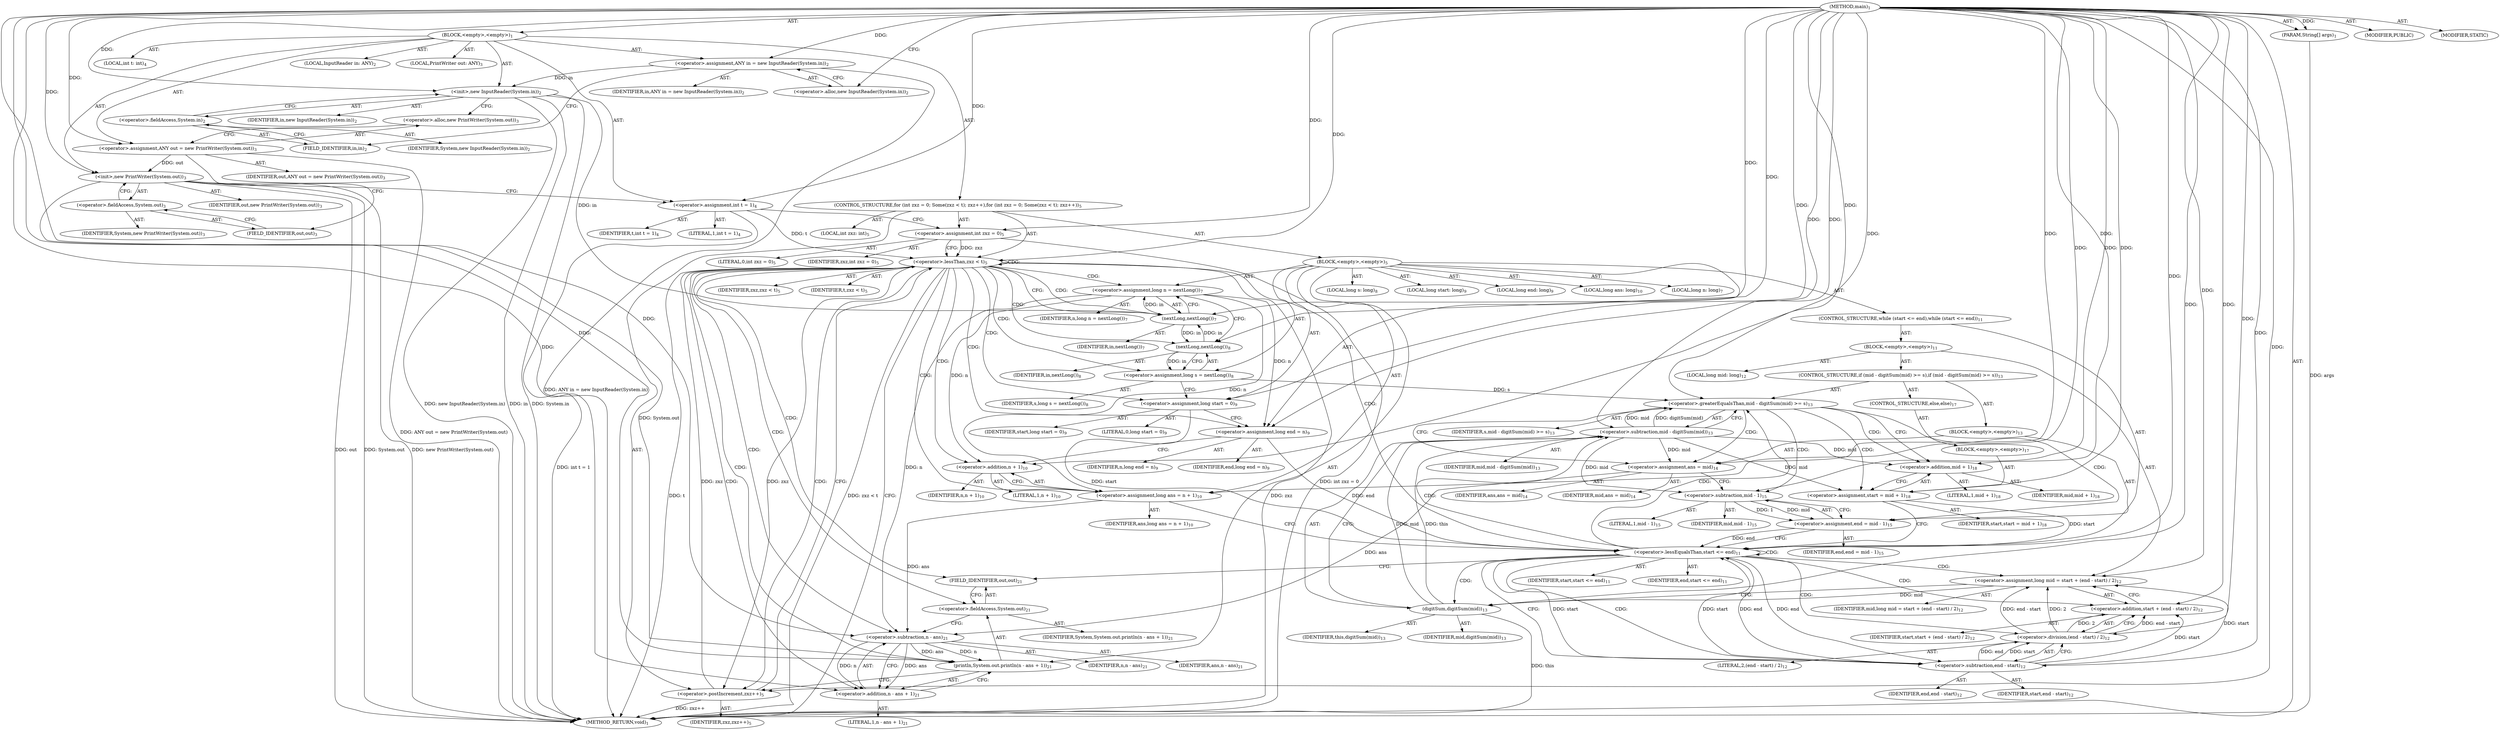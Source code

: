 digraph "main" {  
"21" [label = <(METHOD,main)<SUB>1</SUB>> ]
"22" [label = <(PARAM,String[] args)<SUB>1</SUB>> ]
"23" [label = <(BLOCK,&lt;empty&gt;,&lt;empty&gt;)<SUB>1</SUB>> ]
"4" [label = <(LOCAL,InputReader in: ANY)<SUB>2</SUB>> ]
"24" [label = <(&lt;operator&gt;.assignment,ANY in = new InputReader(System.in))<SUB>2</SUB>> ]
"25" [label = <(IDENTIFIER,in,ANY in = new InputReader(System.in))<SUB>2</SUB>> ]
"26" [label = <(&lt;operator&gt;.alloc,new InputReader(System.in))<SUB>2</SUB>> ]
"27" [label = <(&lt;init&gt;,new InputReader(System.in))<SUB>2</SUB>> ]
"3" [label = <(IDENTIFIER,in,new InputReader(System.in))<SUB>2</SUB>> ]
"28" [label = <(&lt;operator&gt;.fieldAccess,System.in)<SUB>2</SUB>> ]
"29" [label = <(IDENTIFIER,System,new InputReader(System.in))<SUB>2</SUB>> ]
"30" [label = <(FIELD_IDENTIFIER,in,in)<SUB>2</SUB>> ]
"6" [label = <(LOCAL,PrintWriter out: ANY)<SUB>3</SUB>> ]
"31" [label = <(&lt;operator&gt;.assignment,ANY out = new PrintWriter(System.out))<SUB>3</SUB>> ]
"32" [label = <(IDENTIFIER,out,ANY out = new PrintWriter(System.out))<SUB>3</SUB>> ]
"33" [label = <(&lt;operator&gt;.alloc,new PrintWriter(System.out))<SUB>3</SUB>> ]
"34" [label = <(&lt;init&gt;,new PrintWriter(System.out))<SUB>3</SUB>> ]
"5" [label = <(IDENTIFIER,out,new PrintWriter(System.out))<SUB>3</SUB>> ]
"35" [label = <(&lt;operator&gt;.fieldAccess,System.out)<SUB>3</SUB>> ]
"36" [label = <(IDENTIFIER,System,new PrintWriter(System.out))<SUB>3</SUB>> ]
"37" [label = <(FIELD_IDENTIFIER,out,out)<SUB>3</SUB>> ]
"38" [label = <(LOCAL,int t: int)<SUB>4</SUB>> ]
"39" [label = <(&lt;operator&gt;.assignment,int t = 1)<SUB>4</SUB>> ]
"40" [label = <(IDENTIFIER,t,int t = 1)<SUB>4</SUB>> ]
"41" [label = <(LITERAL,1,int t = 1)<SUB>4</SUB>> ]
"42" [label = <(CONTROL_STRUCTURE,for (int zxz = 0; Some(zxz &lt; t); zxz++),for (int zxz = 0; Some(zxz &lt; t); zxz++))<SUB>5</SUB>> ]
"43" [label = <(LOCAL,int zxz: int)<SUB>5</SUB>> ]
"44" [label = <(&lt;operator&gt;.assignment,int zxz = 0)<SUB>5</SUB>> ]
"45" [label = <(IDENTIFIER,zxz,int zxz = 0)<SUB>5</SUB>> ]
"46" [label = <(LITERAL,0,int zxz = 0)<SUB>5</SUB>> ]
"47" [label = <(&lt;operator&gt;.lessThan,zxz &lt; t)<SUB>5</SUB>> ]
"48" [label = <(IDENTIFIER,zxz,zxz &lt; t)<SUB>5</SUB>> ]
"49" [label = <(IDENTIFIER,t,zxz &lt; t)<SUB>5</SUB>> ]
"50" [label = <(&lt;operator&gt;.postIncrement,zxz++)<SUB>5</SUB>> ]
"51" [label = <(IDENTIFIER,zxz,zxz++)<SUB>5</SUB>> ]
"52" [label = <(BLOCK,&lt;empty&gt;,&lt;empty&gt;)<SUB>5</SUB>> ]
"53" [label = <(LOCAL,long n: long)<SUB>7</SUB>> ]
"54" [label = <(&lt;operator&gt;.assignment,long n = nextLong())<SUB>7</SUB>> ]
"55" [label = <(IDENTIFIER,n,long n = nextLong())<SUB>7</SUB>> ]
"56" [label = <(nextLong,nextLong())<SUB>7</SUB>> ]
"57" [label = <(IDENTIFIER,in,nextLong())<SUB>7</SUB>> ]
"58" [label = <(LOCAL,long s: long)<SUB>8</SUB>> ]
"59" [label = <(&lt;operator&gt;.assignment,long s = nextLong())<SUB>8</SUB>> ]
"60" [label = <(IDENTIFIER,s,long s = nextLong())<SUB>8</SUB>> ]
"61" [label = <(nextLong,nextLong())<SUB>8</SUB>> ]
"62" [label = <(IDENTIFIER,in,nextLong())<SUB>8</SUB>> ]
"63" [label = <(LOCAL,long start: long)<SUB>9</SUB>> ]
"64" [label = <(LOCAL,long end: long)<SUB>9</SUB>> ]
"65" [label = <(&lt;operator&gt;.assignment,long start = 0)<SUB>9</SUB>> ]
"66" [label = <(IDENTIFIER,start,long start = 0)<SUB>9</SUB>> ]
"67" [label = <(LITERAL,0,long start = 0)<SUB>9</SUB>> ]
"68" [label = <(&lt;operator&gt;.assignment,long end = n)<SUB>9</SUB>> ]
"69" [label = <(IDENTIFIER,end,long end = n)<SUB>9</SUB>> ]
"70" [label = <(IDENTIFIER,n,long end = n)<SUB>9</SUB>> ]
"71" [label = <(LOCAL,long ans: long)<SUB>10</SUB>> ]
"72" [label = <(&lt;operator&gt;.assignment,long ans = n + 1)<SUB>10</SUB>> ]
"73" [label = <(IDENTIFIER,ans,long ans = n + 1)<SUB>10</SUB>> ]
"74" [label = <(&lt;operator&gt;.addition,n + 1)<SUB>10</SUB>> ]
"75" [label = <(IDENTIFIER,n,n + 1)<SUB>10</SUB>> ]
"76" [label = <(LITERAL,1,n + 1)<SUB>10</SUB>> ]
"77" [label = <(CONTROL_STRUCTURE,while (start &lt;= end),while (start &lt;= end))<SUB>11</SUB>> ]
"78" [label = <(&lt;operator&gt;.lessEqualsThan,start &lt;= end)<SUB>11</SUB>> ]
"79" [label = <(IDENTIFIER,start,start &lt;= end)<SUB>11</SUB>> ]
"80" [label = <(IDENTIFIER,end,start &lt;= end)<SUB>11</SUB>> ]
"81" [label = <(BLOCK,&lt;empty&gt;,&lt;empty&gt;)<SUB>11</SUB>> ]
"82" [label = <(LOCAL,long mid: long)<SUB>12</SUB>> ]
"83" [label = <(&lt;operator&gt;.assignment,long mid = start + (end - start) / 2)<SUB>12</SUB>> ]
"84" [label = <(IDENTIFIER,mid,long mid = start + (end - start) / 2)<SUB>12</SUB>> ]
"85" [label = <(&lt;operator&gt;.addition,start + (end - start) / 2)<SUB>12</SUB>> ]
"86" [label = <(IDENTIFIER,start,start + (end - start) / 2)<SUB>12</SUB>> ]
"87" [label = <(&lt;operator&gt;.division,(end - start) / 2)<SUB>12</SUB>> ]
"88" [label = <(&lt;operator&gt;.subtraction,end - start)<SUB>12</SUB>> ]
"89" [label = <(IDENTIFIER,end,end - start)<SUB>12</SUB>> ]
"90" [label = <(IDENTIFIER,start,end - start)<SUB>12</SUB>> ]
"91" [label = <(LITERAL,2,(end - start) / 2)<SUB>12</SUB>> ]
"92" [label = <(CONTROL_STRUCTURE,if (mid - digitSum(mid) &gt;= s),if (mid - digitSum(mid) &gt;= s))<SUB>13</SUB>> ]
"93" [label = <(&lt;operator&gt;.greaterEqualsThan,mid - digitSum(mid) &gt;= s)<SUB>13</SUB>> ]
"94" [label = <(&lt;operator&gt;.subtraction,mid - digitSum(mid))<SUB>13</SUB>> ]
"95" [label = <(IDENTIFIER,mid,mid - digitSum(mid))<SUB>13</SUB>> ]
"96" [label = <(digitSum,digitSum(mid))<SUB>13</SUB>> ]
"97" [label = <(IDENTIFIER,this,digitSum(mid))<SUB>13</SUB>> ]
"98" [label = <(IDENTIFIER,mid,digitSum(mid))<SUB>13</SUB>> ]
"99" [label = <(IDENTIFIER,s,mid - digitSum(mid) &gt;= s)<SUB>13</SUB>> ]
"100" [label = <(BLOCK,&lt;empty&gt;,&lt;empty&gt;)<SUB>13</SUB>> ]
"101" [label = <(&lt;operator&gt;.assignment,ans = mid)<SUB>14</SUB>> ]
"102" [label = <(IDENTIFIER,ans,ans = mid)<SUB>14</SUB>> ]
"103" [label = <(IDENTIFIER,mid,ans = mid)<SUB>14</SUB>> ]
"104" [label = <(&lt;operator&gt;.assignment,end = mid - 1)<SUB>15</SUB>> ]
"105" [label = <(IDENTIFIER,end,end = mid - 1)<SUB>15</SUB>> ]
"106" [label = <(&lt;operator&gt;.subtraction,mid - 1)<SUB>15</SUB>> ]
"107" [label = <(IDENTIFIER,mid,mid - 1)<SUB>15</SUB>> ]
"108" [label = <(LITERAL,1,mid - 1)<SUB>15</SUB>> ]
"109" [label = <(CONTROL_STRUCTURE,else,else)<SUB>17</SUB>> ]
"110" [label = <(BLOCK,&lt;empty&gt;,&lt;empty&gt;)<SUB>17</SUB>> ]
"111" [label = <(&lt;operator&gt;.assignment,start = mid + 1)<SUB>18</SUB>> ]
"112" [label = <(IDENTIFIER,start,start = mid + 1)<SUB>18</SUB>> ]
"113" [label = <(&lt;operator&gt;.addition,mid + 1)<SUB>18</SUB>> ]
"114" [label = <(IDENTIFIER,mid,mid + 1)<SUB>18</SUB>> ]
"115" [label = <(LITERAL,1,mid + 1)<SUB>18</SUB>> ]
"116" [label = <(println,System.out.println(n - ans + 1))<SUB>21</SUB>> ]
"117" [label = <(&lt;operator&gt;.fieldAccess,System.out)<SUB>21</SUB>> ]
"118" [label = <(IDENTIFIER,System,System.out.println(n - ans + 1))<SUB>21</SUB>> ]
"119" [label = <(FIELD_IDENTIFIER,out,out)<SUB>21</SUB>> ]
"120" [label = <(&lt;operator&gt;.addition,n - ans + 1)<SUB>21</SUB>> ]
"121" [label = <(&lt;operator&gt;.subtraction,n - ans)<SUB>21</SUB>> ]
"122" [label = <(IDENTIFIER,n,n - ans)<SUB>21</SUB>> ]
"123" [label = <(IDENTIFIER,ans,n - ans)<SUB>21</SUB>> ]
"124" [label = <(LITERAL,1,n - ans + 1)<SUB>21</SUB>> ]
"125" [label = <(MODIFIER,PUBLIC)> ]
"126" [label = <(MODIFIER,STATIC)> ]
"127" [label = <(METHOD_RETURN,void)<SUB>1</SUB>> ]
  "21" -> "22"  [ label = "AST: "] 
  "21" -> "23"  [ label = "AST: "] 
  "21" -> "125"  [ label = "AST: "] 
  "21" -> "126"  [ label = "AST: "] 
  "21" -> "127"  [ label = "AST: "] 
  "23" -> "4"  [ label = "AST: "] 
  "23" -> "24"  [ label = "AST: "] 
  "23" -> "27"  [ label = "AST: "] 
  "23" -> "6"  [ label = "AST: "] 
  "23" -> "31"  [ label = "AST: "] 
  "23" -> "34"  [ label = "AST: "] 
  "23" -> "38"  [ label = "AST: "] 
  "23" -> "39"  [ label = "AST: "] 
  "23" -> "42"  [ label = "AST: "] 
  "24" -> "25"  [ label = "AST: "] 
  "24" -> "26"  [ label = "AST: "] 
  "27" -> "3"  [ label = "AST: "] 
  "27" -> "28"  [ label = "AST: "] 
  "28" -> "29"  [ label = "AST: "] 
  "28" -> "30"  [ label = "AST: "] 
  "31" -> "32"  [ label = "AST: "] 
  "31" -> "33"  [ label = "AST: "] 
  "34" -> "5"  [ label = "AST: "] 
  "34" -> "35"  [ label = "AST: "] 
  "35" -> "36"  [ label = "AST: "] 
  "35" -> "37"  [ label = "AST: "] 
  "39" -> "40"  [ label = "AST: "] 
  "39" -> "41"  [ label = "AST: "] 
  "42" -> "43"  [ label = "AST: "] 
  "42" -> "44"  [ label = "AST: "] 
  "42" -> "47"  [ label = "AST: "] 
  "42" -> "50"  [ label = "AST: "] 
  "42" -> "52"  [ label = "AST: "] 
  "44" -> "45"  [ label = "AST: "] 
  "44" -> "46"  [ label = "AST: "] 
  "47" -> "48"  [ label = "AST: "] 
  "47" -> "49"  [ label = "AST: "] 
  "50" -> "51"  [ label = "AST: "] 
  "52" -> "53"  [ label = "AST: "] 
  "52" -> "54"  [ label = "AST: "] 
  "52" -> "58"  [ label = "AST: "] 
  "52" -> "59"  [ label = "AST: "] 
  "52" -> "63"  [ label = "AST: "] 
  "52" -> "64"  [ label = "AST: "] 
  "52" -> "65"  [ label = "AST: "] 
  "52" -> "68"  [ label = "AST: "] 
  "52" -> "71"  [ label = "AST: "] 
  "52" -> "72"  [ label = "AST: "] 
  "52" -> "77"  [ label = "AST: "] 
  "52" -> "116"  [ label = "AST: "] 
  "54" -> "55"  [ label = "AST: "] 
  "54" -> "56"  [ label = "AST: "] 
  "56" -> "57"  [ label = "AST: "] 
  "59" -> "60"  [ label = "AST: "] 
  "59" -> "61"  [ label = "AST: "] 
  "61" -> "62"  [ label = "AST: "] 
  "65" -> "66"  [ label = "AST: "] 
  "65" -> "67"  [ label = "AST: "] 
  "68" -> "69"  [ label = "AST: "] 
  "68" -> "70"  [ label = "AST: "] 
  "72" -> "73"  [ label = "AST: "] 
  "72" -> "74"  [ label = "AST: "] 
  "74" -> "75"  [ label = "AST: "] 
  "74" -> "76"  [ label = "AST: "] 
  "77" -> "78"  [ label = "AST: "] 
  "77" -> "81"  [ label = "AST: "] 
  "78" -> "79"  [ label = "AST: "] 
  "78" -> "80"  [ label = "AST: "] 
  "81" -> "82"  [ label = "AST: "] 
  "81" -> "83"  [ label = "AST: "] 
  "81" -> "92"  [ label = "AST: "] 
  "83" -> "84"  [ label = "AST: "] 
  "83" -> "85"  [ label = "AST: "] 
  "85" -> "86"  [ label = "AST: "] 
  "85" -> "87"  [ label = "AST: "] 
  "87" -> "88"  [ label = "AST: "] 
  "87" -> "91"  [ label = "AST: "] 
  "88" -> "89"  [ label = "AST: "] 
  "88" -> "90"  [ label = "AST: "] 
  "92" -> "93"  [ label = "AST: "] 
  "92" -> "100"  [ label = "AST: "] 
  "92" -> "109"  [ label = "AST: "] 
  "93" -> "94"  [ label = "AST: "] 
  "93" -> "99"  [ label = "AST: "] 
  "94" -> "95"  [ label = "AST: "] 
  "94" -> "96"  [ label = "AST: "] 
  "96" -> "97"  [ label = "AST: "] 
  "96" -> "98"  [ label = "AST: "] 
  "100" -> "101"  [ label = "AST: "] 
  "100" -> "104"  [ label = "AST: "] 
  "101" -> "102"  [ label = "AST: "] 
  "101" -> "103"  [ label = "AST: "] 
  "104" -> "105"  [ label = "AST: "] 
  "104" -> "106"  [ label = "AST: "] 
  "106" -> "107"  [ label = "AST: "] 
  "106" -> "108"  [ label = "AST: "] 
  "109" -> "110"  [ label = "AST: "] 
  "110" -> "111"  [ label = "AST: "] 
  "111" -> "112"  [ label = "AST: "] 
  "111" -> "113"  [ label = "AST: "] 
  "113" -> "114"  [ label = "AST: "] 
  "113" -> "115"  [ label = "AST: "] 
  "116" -> "117"  [ label = "AST: "] 
  "116" -> "120"  [ label = "AST: "] 
  "117" -> "118"  [ label = "AST: "] 
  "117" -> "119"  [ label = "AST: "] 
  "120" -> "121"  [ label = "AST: "] 
  "120" -> "124"  [ label = "AST: "] 
  "121" -> "122"  [ label = "AST: "] 
  "121" -> "123"  [ label = "AST: "] 
  "24" -> "30"  [ label = "CFG: "] 
  "27" -> "33"  [ label = "CFG: "] 
  "31" -> "37"  [ label = "CFG: "] 
  "34" -> "39"  [ label = "CFG: "] 
  "39" -> "44"  [ label = "CFG: "] 
  "26" -> "24"  [ label = "CFG: "] 
  "28" -> "27"  [ label = "CFG: "] 
  "33" -> "31"  [ label = "CFG: "] 
  "35" -> "34"  [ label = "CFG: "] 
  "44" -> "47"  [ label = "CFG: "] 
  "47" -> "127"  [ label = "CFG: "] 
  "47" -> "56"  [ label = "CFG: "] 
  "50" -> "47"  [ label = "CFG: "] 
  "30" -> "28"  [ label = "CFG: "] 
  "37" -> "35"  [ label = "CFG: "] 
  "54" -> "61"  [ label = "CFG: "] 
  "59" -> "65"  [ label = "CFG: "] 
  "65" -> "68"  [ label = "CFG: "] 
  "68" -> "74"  [ label = "CFG: "] 
  "72" -> "78"  [ label = "CFG: "] 
  "116" -> "50"  [ label = "CFG: "] 
  "56" -> "54"  [ label = "CFG: "] 
  "61" -> "59"  [ label = "CFG: "] 
  "74" -> "72"  [ label = "CFG: "] 
  "78" -> "88"  [ label = "CFG: "] 
  "78" -> "119"  [ label = "CFG: "] 
  "117" -> "121"  [ label = "CFG: "] 
  "120" -> "116"  [ label = "CFG: "] 
  "83" -> "96"  [ label = "CFG: "] 
  "119" -> "117"  [ label = "CFG: "] 
  "121" -> "120"  [ label = "CFG: "] 
  "85" -> "83"  [ label = "CFG: "] 
  "93" -> "101"  [ label = "CFG: "] 
  "93" -> "113"  [ label = "CFG: "] 
  "87" -> "85"  [ label = "CFG: "] 
  "94" -> "93"  [ label = "CFG: "] 
  "101" -> "106"  [ label = "CFG: "] 
  "104" -> "78"  [ label = "CFG: "] 
  "88" -> "87"  [ label = "CFG: "] 
  "96" -> "94"  [ label = "CFG: "] 
  "106" -> "104"  [ label = "CFG: "] 
  "111" -> "78"  [ label = "CFG: "] 
  "113" -> "111"  [ label = "CFG: "] 
  "21" -> "26"  [ label = "CFG: "] 
  "22" -> "127"  [ label = "DDG: args"] 
  "24" -> "127"  [ label = "DDG: ANY in = new InputReader(System.in)"] 
  "27" -> "127"  [ label = "DDG: in"] 
  "27" -> "127"  [ label = "DDG: System.in"] 
  "27" -> "127"  [ label = "DDG: new InputReader(System.in)"] 
  "31" -> "127"  [ label = "DDG: ANY out = new PrintWriter(System.out)"] 
  "34" -> "127"  [ label = "DDG: out"] 
  "34" -> "127"  [ label = "DDG: System.out"] 
  "34" -> "127"  [ label = "DDG: new PrintWriter(System.out)"] 
  "39" -> "127"  [ label = "DDG: int t = 1"] 
  "44" -> "127"  [ label = "DDG: int zxz = 0"] 
  "47" -> "127"  [ label = "DDG: zxz"] 
  "47" -> "127"  [ label = "DDG: t"] 
  "47" -> "127"  [ label = "DDG: zxz &lt; t"] 
  "50" -> "127"  [ label = "DDG: zxz++"] 
  "96" -> "127"  [ label = "DDG: this"] 
  "21" -> "22"  [ label = "DDG: "] 
  "21" -> "24"  [ label = "DDG: "] 
  "21" -> "31"  [ label = "DDG: "] 
  "21" -> "39"  [ label = "DDG: "] 
  "24" -> "27"  [ label = "DDG: in"] 
  "21" -> "27"  [ label = "DDG: "] 
  "31" -> "34"  [ label = "DDG: out"] 
  "21" -> "34"  [ label = "DDG: "] 
  "21" -> "44"  [ label = "DDG: "] 
  "44" -> "47"  [ label = "DDG: zxz"] 
  "50" -> "47"  [ label = "DDG: zxz"] 
  "21" -> "47"  [ label = "DDG: "] 
  "39" -> "47"  [ label = "DDG: t"] 
  "47" -> "50"  [ label = "DDG: zxz"] 
  "21" -> "50"  [ label = "DDG: "] 
  "56" -> "54"  [ label = "DDG: in"] 
  "61" -> "59"  [ label = "DDG: in"] 
  "21" -> "65"  [ label = "DDG: "] 
  "54" -> "68"  [ label = "DDG: n"] 
  "21" -> "68"  [ label = "DDG: "] 
  "21" -> "72"  [ label = "DDG: "] 
  "54" -> "72"  [ label = "DDG: n"] 
  "34" -> "116"  [ label = "DDG: System.out"] 
  "121" -> "116"  [ label = "DDG: n"] 
  "121" -> "116"  [ label = "DDG: ans"] 
  "21" -> "116"  [ label = "DDG: "] 
  "27" -> "56"  [ label = "DDG: in"] 
  "61" -> "56"  [ label = "DDG: in"] 
  "21" -> "56"  [ label = "DDG: "] 
  "56" -> "61"  [ label = "DDG: in"] 
  "21" -> "61"  [ label = "DDG: "] 
  "21" -> "74"  [ label = "DDG: "] 
  "54" -> "74"  [ label = "DDG: n"] 
  "65" -> "78"  [ label = "DDG: start"] 
  "111" -> "78"  [ label = "DDG: start"] 
  "21" -> "78"  [ label = "DDG: "] 
  "88" -> "78"  [ label = "DDG: start"] 
  "68" -> "78"  [ label = "DDG: end"] 
  "88" -> "78"  [ label = "DDG: end"] 
  "104" -> "78"  [ label = "DDG: end"] 
  "88" -> "83"  [ label = "DDG: start"] 
  "21" -> "83"  [ label = "DDG: "] 
  "87" -> "83"  [ label = "DDG: end - start"] 
  "87" -> "83"  [ label = "DDG: 2"] 
  "121" -> "120"  [ label = "DDG: n"] 
  "121" -> "120"  [ label = "DDG: ans"] 
  "21" -> "120"  [ label = "DDG: "] 
  "21" -> "121"  [ label = "DDG: "] 
  "54" -> "121"  [ label = "DDG: n"] 
  "72" -> "121"  [ label = "DDG: ans"] 
  "101" -> "121"  [ label = "DDG: ans"] 
  "88" -> "85"  [ label = "DDG: start"] 
  "21" -> "85"  [ label = "DDG: "] 
  "87" -> "85"  [ label = "DDG: end - start"] 
  "87" -> "85"  [ label = "DDG: 2"] 
  "94" -> "93"  [ label = "DDG: mid"] 
  "94" -> "93"  [ label = "DDG: digitSum(mid)"] 
  "59" -> "93"  [ label = "DDG: s"] 
  "21" -> "93"  [ label = "DDG: "] 
  "94" -> "101"  [ label = "DDG: mid"] 
  "21" -> "101"  [ label = "DDG: "] 
  "106" -> "104"  [ label = "DDG: mid"] 
  "106" -> "104"  [ label = "DDG: 1"] 
  "88" -> "87"  [ label = "DDG: end"] 
  "88" -> "87"  [ label = "DDG: start"] 
  "21" -> "87"  [ label = "DDG: "] 
  "96" -> "94"  [ label = "DDG: mid"] 
  "21" -> "94"  [ label = "DDG: "] 
  "96" -> "94"  [ label = "DDG: this"] 
  "94" -> "111"  [ label = "DDG: mid"] 
  "21" -> "111"  [ label = "DDG: "] 
  "78" -> "88"  [ label = "DDG: end"] 
  "21" -> "88"  [ label = "DDG: "] 
  "78" -> "88"  [ label = "DDG: start"] 
  "21" -> "96"  [ label = "DDG: "] 
  "83" -> "96"  [ label = "DDG: mid"] 
  "21" -> "106"  [ label = "DDG: "] 
  "94" -> "106"  [ label = "DDG: mid"] 
  "94" -> "113"  [ label = "DDG: mid"] 
  "21" -> "113"  [ label = "DDG: "] 
  "47" -> "47"  [ label = "CDG: "] 
  "47" -> "68"  [ label = "CDG: "] 
  "47" -> "120"  [ label = "CDG: "] 
  "47" -> "116"  [ label = "CDG: "] 
  "47" -> "72"  [ label = "CDG: "] 
  "47" -> "56"  [ label = "CDG: "] 
  "47" -> "74"  [ label = "CDG: "] 
  "47" -> "119"  [ label = "CDG: "] 
  "47" -> "121"  [ label = "CDG: "] 
  "47" -> "65"  [ label = "CDG: "] 
  "47" -> "50"  [ label = "CDG: "] 
  "47" -> "59"  [ label = "CDG: "] 
  "47" -> "54"  [ label = "CDG: "] 
  "47" -> "61"  [ label = "CDG: "] 
  "47" -> "117"  [ label = "CDG: "] 
  "47" -> "78"  [ label = "CDG: "] 
  "78" -> "94"  [ label = "CDG: "] 
  "78" -> "96"  [ label = "CDG: "] 
  "78" -> "85"  [ label = "CDG: "] 
  "78" -> "87"  [ label = "CDG: "] 
  "78" -> "93"  [ label = "CDG: "] 
  "78" -> "83"  [ label = "CDG: "] 
  "78" -> "88"  [ label = "CDG: "] 
  "78" -> "78"  [ label = "CDG: "] 
  "93" -> "113"  [ label = "CDG: "] 
  "93" -> "104"  [ label = "CDG: "] 
  "93" -> "106"  [ label = "CDG: "] 
  "93" -> "101"  [ label = "CDG: "] 
  "93" -> "111"  [ label = "CDG: "] 
}
